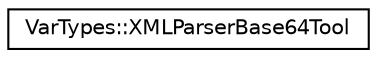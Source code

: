 digraph "Graphical Class Hierarchy"
{
 // INTERACTIVE_SVG=YES
  edge [fontname="Helvetica",fontsize="10",labelfontname="Helvetica",labelfontsize="10"];
  node [fontname="Helvetica",fontsize="10",shape=record];
  rankdir="LR";
  Node1 [label="VarTypes::XMLParserBase64Tool",height=0.2,width=0.4,color="black", fillcolor="white", style="filled",URL="$de/ddf/class_var_types_1_1_x_m_l_parser_base64_tool.html"];
}
